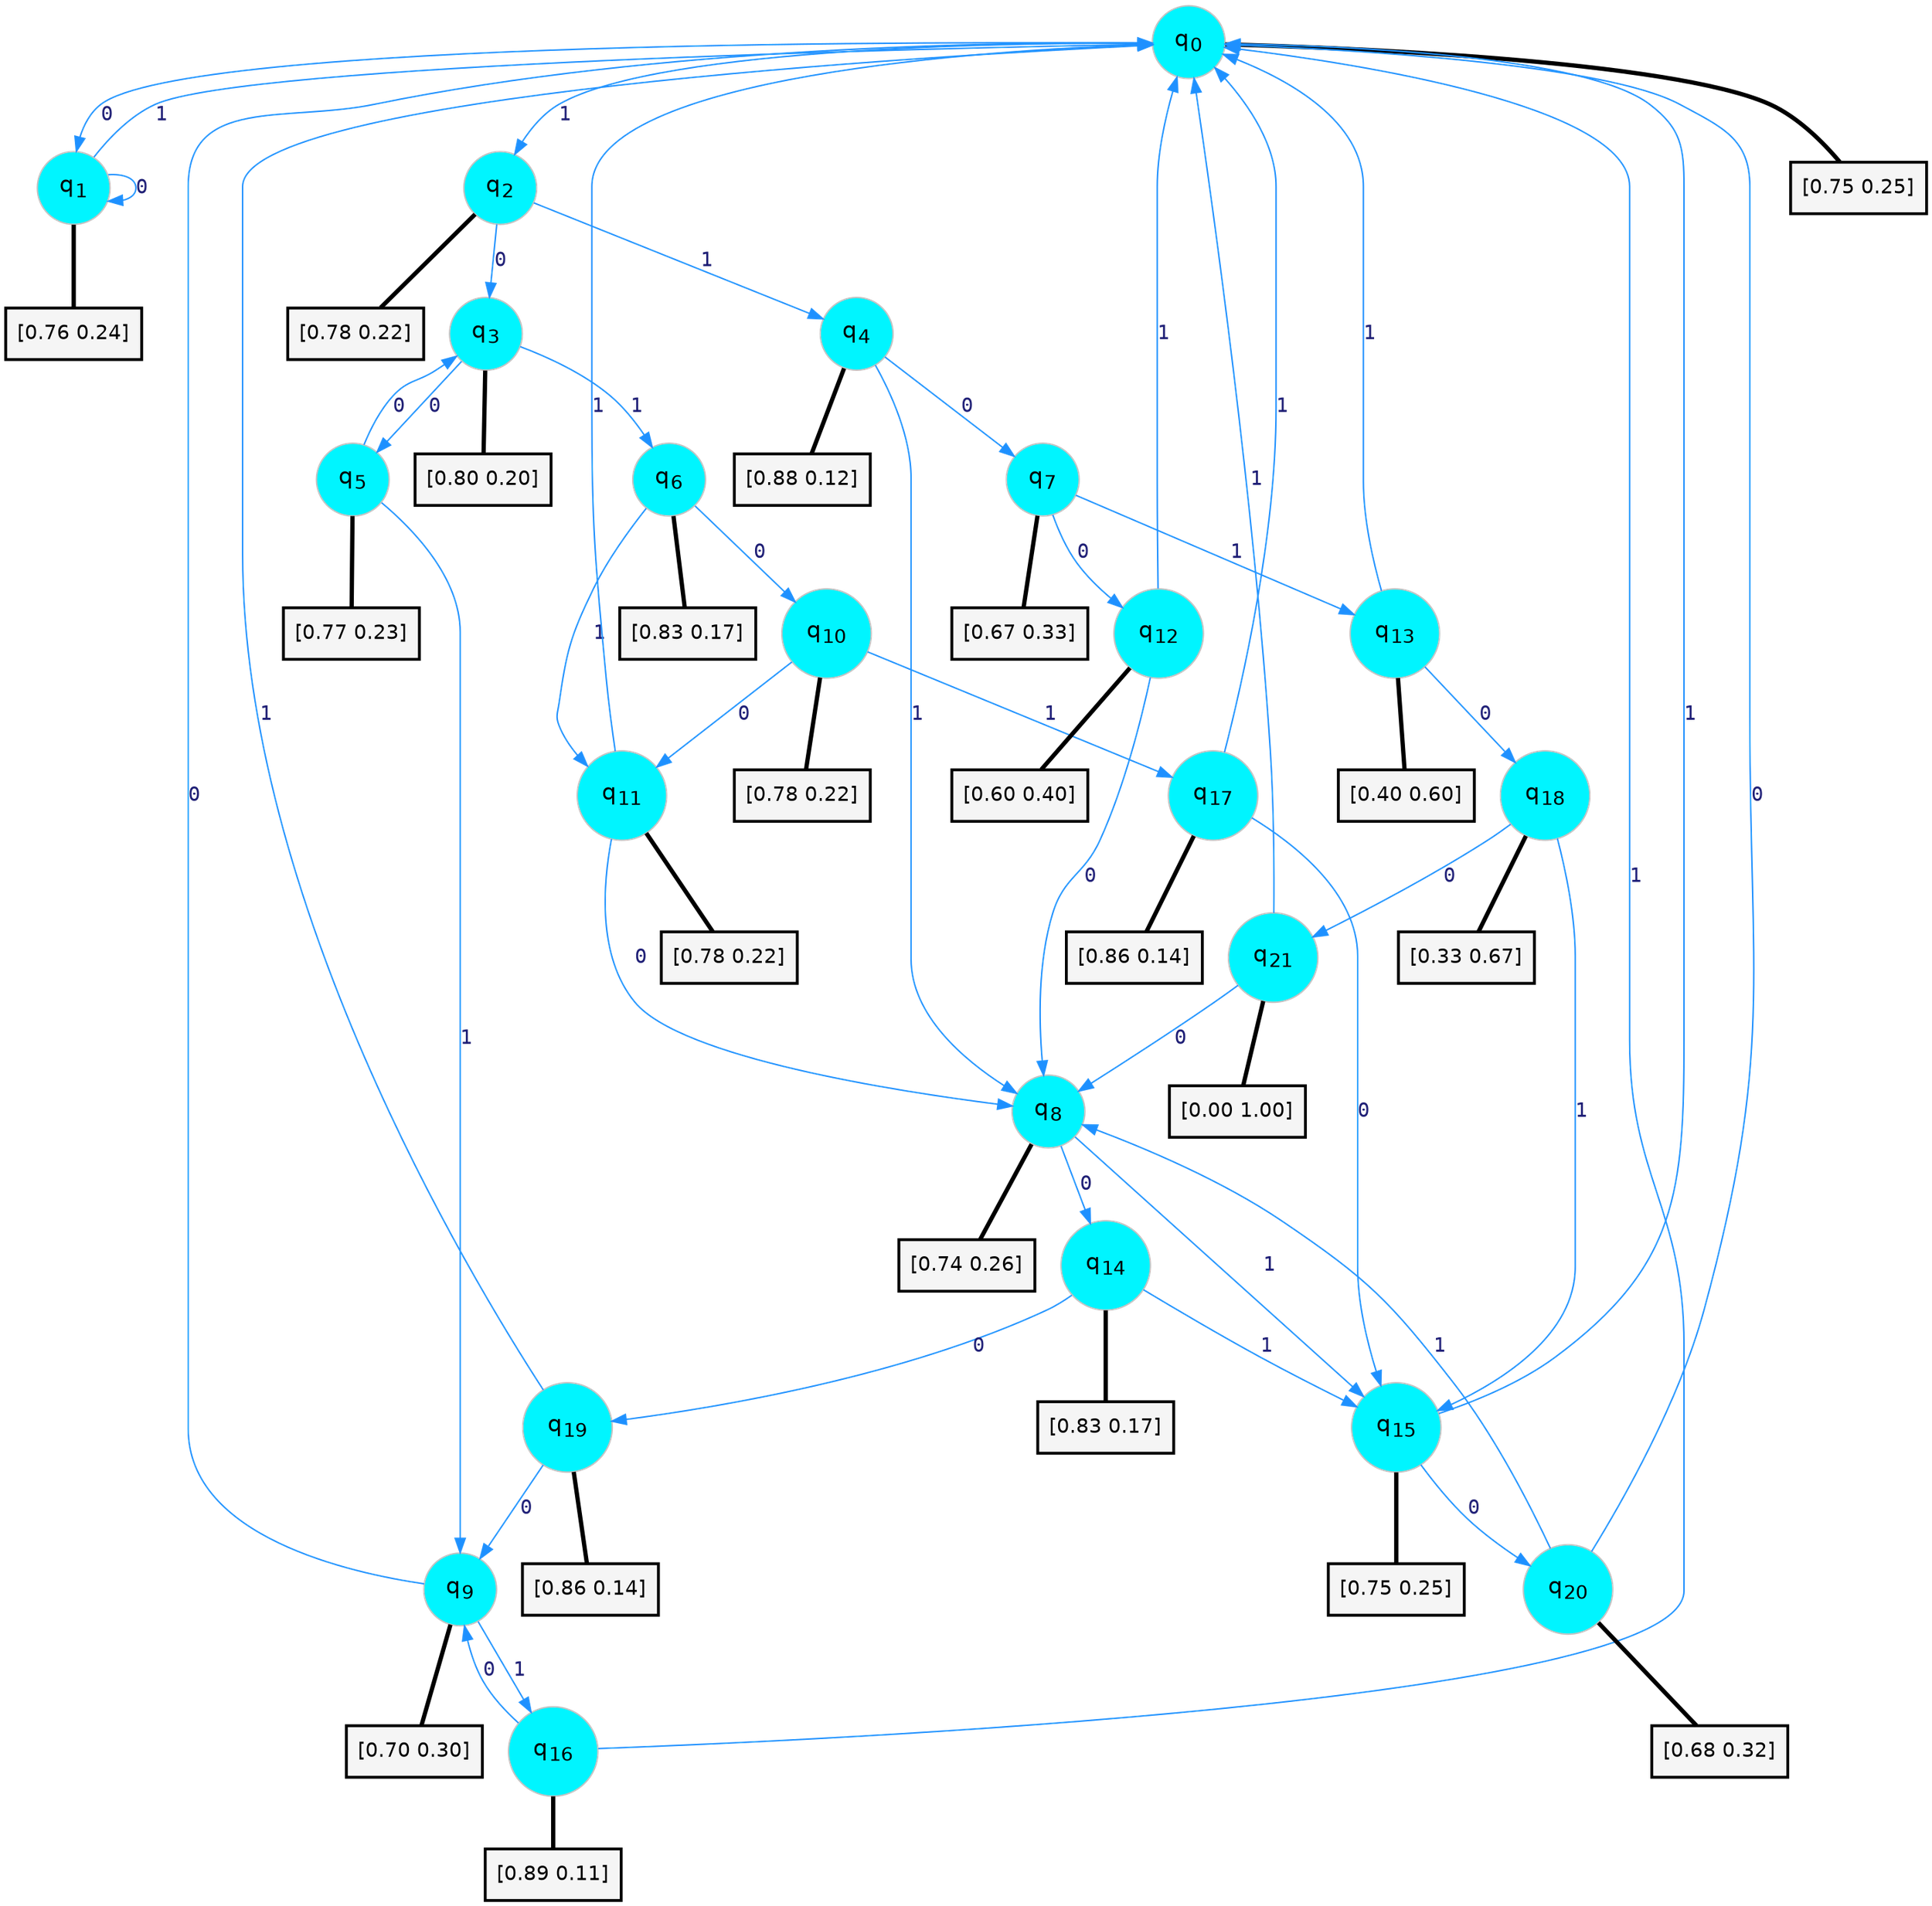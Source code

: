 digraph G {
graph [
bgcolor=transparent, dpi=300, rankdir=TD, size="40,25"];
node [
color=gray, fillcolor=turquoise1, fontcolor=black, fontname=Helvetica, fontsize=16, fontweight=bold, shape=circle, style=filled];
edge [
arrowsize=1, color=dodgerblue1, fontcolor=midnightblue, fontname=courier, fontweight=bold, penwidth=1, style=solid, weight=20];
0[label=<q<SUB>0</SUB>>];
1[label=<q<SUB>1</SUB>>];
2[label=<q<SUB>2</SUB>>];
3[label=<q<SUB>3</SUB>>];
4[label=<q<SUB>4</SUB>>];
5[label=<q<SUB>5</SUB>>];
6[label=<q<SUB>6</SUB>>];
7[label=<q<SUB>7</SUB>>];
8[label=<q<SUB>8</SUB>>];
9[label=<q<SUB>9</SUB>>];
10[label=<q<SUB>10</SUB>>];
11[label=<q<SUB>11</SUB>>];
12[label=<q<SUB>12</SUB>>];
13[label=<q<SUB>13</SUB>>];
14[label=<q<SUB>14</SUB>>];
15[label=<q<SUB>15</SUB>>];
16[label=<q<SUB>16</SUB>>];
17[label=<q<SUB>17</SUB>>];
18[label=<q<SUB>18</SUB>>];
19[label=<q<SUB>19</SUB>>];
20[label=<q<SUB>20</SUB>>];
21[label=<q<SUB>21</SUB>>];
22[label="[0.75 0.25]", shape=box,fontcolor=black, fontname=Helvetica, fontsize=14, penwidth=2, fillcolor=whitesmoke,color=black];
23[label="[0.76 0.24]", shape=box,fontcolor=black, fontname=Helvetica, fontsize=14, penwidth=2, fillcolor=whitesmoke,color=black];
24[label="[0.78 0.22]", shape=box,fontcolor=black, fontname=Helvetica, fontsize=14, penwidth=2, fillcolor=whitesmoke,color=black];
25[label="[0.80 0.20]", shape=box,fontcolor=black, fontname=Helvetica, fontsize=14, penwidth=2, fillcolor=whitesmoke,color=black];
26[label="[0.88 0.12]", shape=box,fontcolor=black, fontname=Helvetica, fontsize=14, penwidth=2, fillcolor=whitesmoke,color=black];
27[label="[0.77 0.23]", shape=box,fontcolor=black, fontname=Helvetica, fontsize=14, penwidth=2, fillcolor=whitesmoke,color=black];
28[label="[0.83 0.17]", shape=box,fontcolor=black, fontname=Helvetica, fontsize=14, penwidth=2, fillcolor=whitesmoke,color=black];
29[label="[0.67 0.33]", shape=box,fontcolor=black, fontname=Helvetica, fontsize=14, penwidth=2, fillcolor=whitesmoke,color=black];
30[label="[0.74 0.26]", shape=box,fontcolor=black, fontname=Helvetica, fontsize=14, penwidth=2, fillcolor=whitesmoke,color=black];
31[label="[0.70 0.30]", shape=box,fontcolor=black, fontname=Helvetica, fontsize=14, penwidth=2, fillcolor=whitesmoke,color=black];
32[label="[0.78 0.22]", shape=box,fontcolor=black, fontname=Helvetica, fontsize=14, penwidth=2, fillcolor=whitesmoke,color=black];
33[label="[0.78 0.22]", shape=box,fontcolor=black, fontname=Helvetica, fontsize=14, penwidth=2, fillcolor=whitesmoke,color=black];
34[label="[0.60 0.40]", shape=box,fontcolor=black, fontname=Helvetica, fontsize=14, penwidth=2, fillcolor=whitesmoke,color=black];
35[label="[0.40 0.60]", shape=box,fontcolor=black, fontname=Helvetica, fontsize=14, penwidth=2, fillcolor=whitesmoke,color=black];
36[label="[0.83 0.17]", shape=box,fontcolor=black, fontname=Helvetica, fontsize=14, penwidth=2, fillcolor=whitesmoke,color=black];
37[label="[0.75 0.25]", shape=box,fontcolor=black, fontname=Helvetica, fontsize=14, penwidth=2, fillcolor=whitesmoke,color=black];
38[label="[0.89 0.11]", shape=box,fontcolor=black, fontname=Helvetica, fontsize=14, penwidth=2, fillcolor=whitesmoke,color=black];
39[label="[0.86 0.14]", shape=box,fontcolor=black, fontname=Helvetica, fontsize=14, penwidth=2, fillcolor=whitesmoke,color=black];
40[label="[0.33 0.67]", shape=box,fontcolor=black, fontname=Helvetica, fontsize=14, penwidth=2, fillcolor=whitesmoke,color=black];
41[label="[0.86 0.14]", shape=box,fontcolor=black, fontname=Helvetica, fontsize=14, penwidth=2, fillcolor=whitesmoke,color=black];
42[label="[0.68 0.32]", shape=box,fontcolor=black, fontname=Helvetica, fontsize=14, penwidth=2, fillcolor=whitesmoke,color=black];
43[label="[0.00 1.00]", shape=box,fontcolor=black, fontname=Helvetica, fontsize=14, penwidth=2, fillcolor=whitesmoke,color=black];
0->1 [label=0];
0->2 [label=1];
0->22 [arrowhead=none, penwidth=3,color=black];
1->1 [label=0];
1->0 [label=1];
1->23 [arrowhead=none, penwidth=3,color=black];
2->3 [label=0];
2->4 [label=1];
2->24 [arrowhead=none, penwidth=3,color=black];
3->5 [label=0];
3->6 [label=1];
3->25 [arrowhead=none, penwidth=3,color=black];
4->7 [label=0];
4->8 [label=1];
4->26 [arrowhead=none, penwidth=3,color=black];
5->3 [label=0];
5->9 [label=1];
5->27 [arrowhead=none, penwidth=3,color=black];
6->10 [label=0];
6->11 [label=1];
6->28 [arrowhead=none, penwidth=3,color=black];
7->12 [label=0];
7->13 [label=1];
7->29 [arrowhead=none, penwidth=3,color=black];
8->14 [label=0];
8->15 [label=1];
8->30 [arrowhead=none, penwidth=3,color=black];
9->0 [label=0];
9->16 [label=1];
9->31 [arrowhead=none, penwidth=3,color=black];
10->11 [label=0];
10->17 [label=1];
10->32 [arrowhead=none, penwidth=3,color=black];
11->8 [label=0];
11->0 [label=1];
11->33 [arrowhead=none, penwidth=3,color=black];
12->8 [label=0];
12->0 [label=1];
12->34 [arrowhead=none, penwidth=3,color=black];
13->18 [label=0];
13->0 [label=1];
13->35 [arrowhead=none, penwidth=3,color=black];
14->19 [label=0];
14->15 [label=1];
14->36 [arrowhead=none, penwidth=3,color=black];
15->20 [label=0];
15->0 [label=1];
15->37 [arrowhead=none, penwidth=3,color=black];
16->9 [label=0];
16->0 [label=1];
16->38 [arrowhead=none, penwidth=3,color=black];
17->15 [label=0];
17->0 [label=1];
17->39 [arrowhead=none, penwidth=3,color=black];
18->21 [label=0];
18->15 [label=1];
18->40 [arrowhead=none, penwidth=3,color=black];
19->9 [label=0];
19->0 [label=1];
19->41 [arrowhead=none, penwidth=3,color=black];
20->0 [label=0];
20->8 [label=1];
20->42 [arrowhead=none, penwidth=3,color=black];
21->8 [label=0];
21->0 [label=1];
21->43 [arrowhead=none, penwidth=3,color=black];
}
